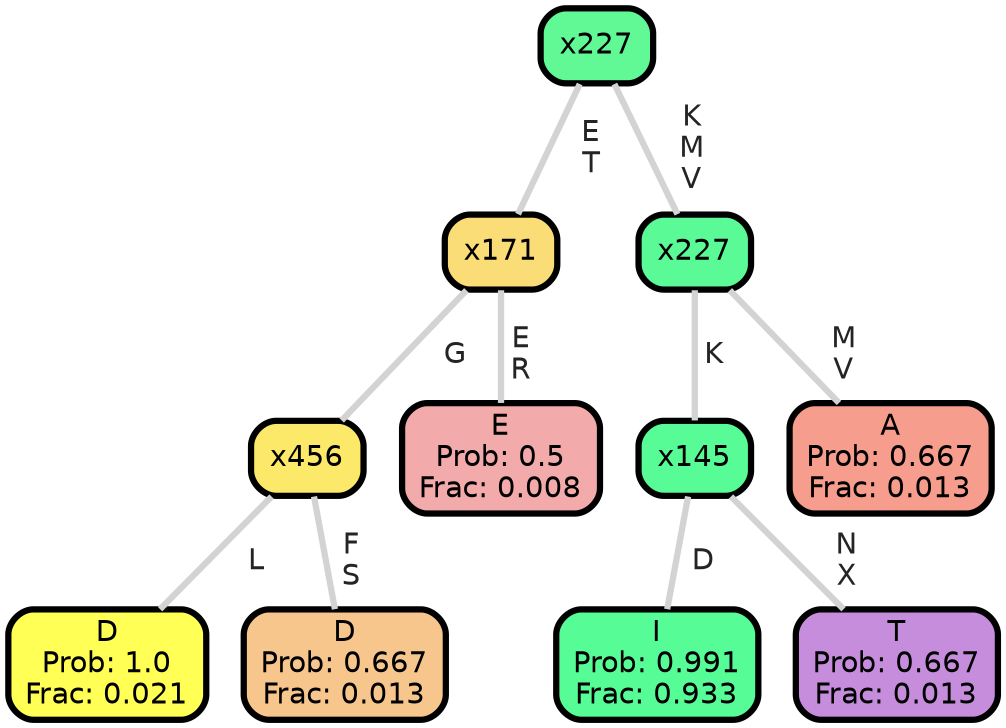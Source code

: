 graph Tree {
node [shape=box, style="filled, rounded",color="black",penwidth="3",fontcolor="black",                 fontname=helvetica] ;
graph [ranksep="0 equally", splines=straight,                 bgcolor=transparent, dpi=200] ;
edge [fontname=helvetica, fontweight=bold,fontcolor=grey14,color=lightgray] ;
0 [label="D
Prob: 1.0
Frac: 0.021", fillcolor="#ffff55"] ;
1 [label="x456", fillcolor="#fce96a"] ;
2 [label="D
Prob: 0.667
Frac: 0.013", fillcolor="#f7c68d"] ;
3 [label="x171", fillcolor="#fadd77"] ;
4 [label="E
Prob: 0.5
Frac: 0.008", fillcolor="#f3aaaa"] ;
5 [label="x227", fillcolor="#60f996"] ;
6 [label="I
Prob: 0.991
Frac: 0.933", fillcolor="#56fd96"] ;
7 [label="x145", fillcolor="#57fc97"] ;
8 [label="T
Prob: 0.667
Frac: 0.013", fillcolor="#c68ddc"] ;
9 [label="x227", fillcolor="#5afa97"] ;
10 [label="A
Prob: 0.667
Frac: 0.013", fillcolor="#f79d8d"] ;
1 -- 0 [label=" L",penwidth=3] ;
1 -- 2 [label=" F\n S",penwidth=3] ;
3 -- 1 [label=" G",penwidth=3] ;
3 -- 4 [label=" E\n R",penwidth=3] ;
5 -- 3 [label=" E\n T",penwidth=3] ;
5 -- 9 [label=" K\n M\n V",penwidth=3] ;
7 -- 6 [label=" D",penwidth=3] ;
7 -- 8 [label=" N\n X",penwidth=3] ;
9 -- 7 [label=" K",penwidth=3] ;
9 -- 10 [label=" M\n V",penwidth=3] ;
{rank = same;}}